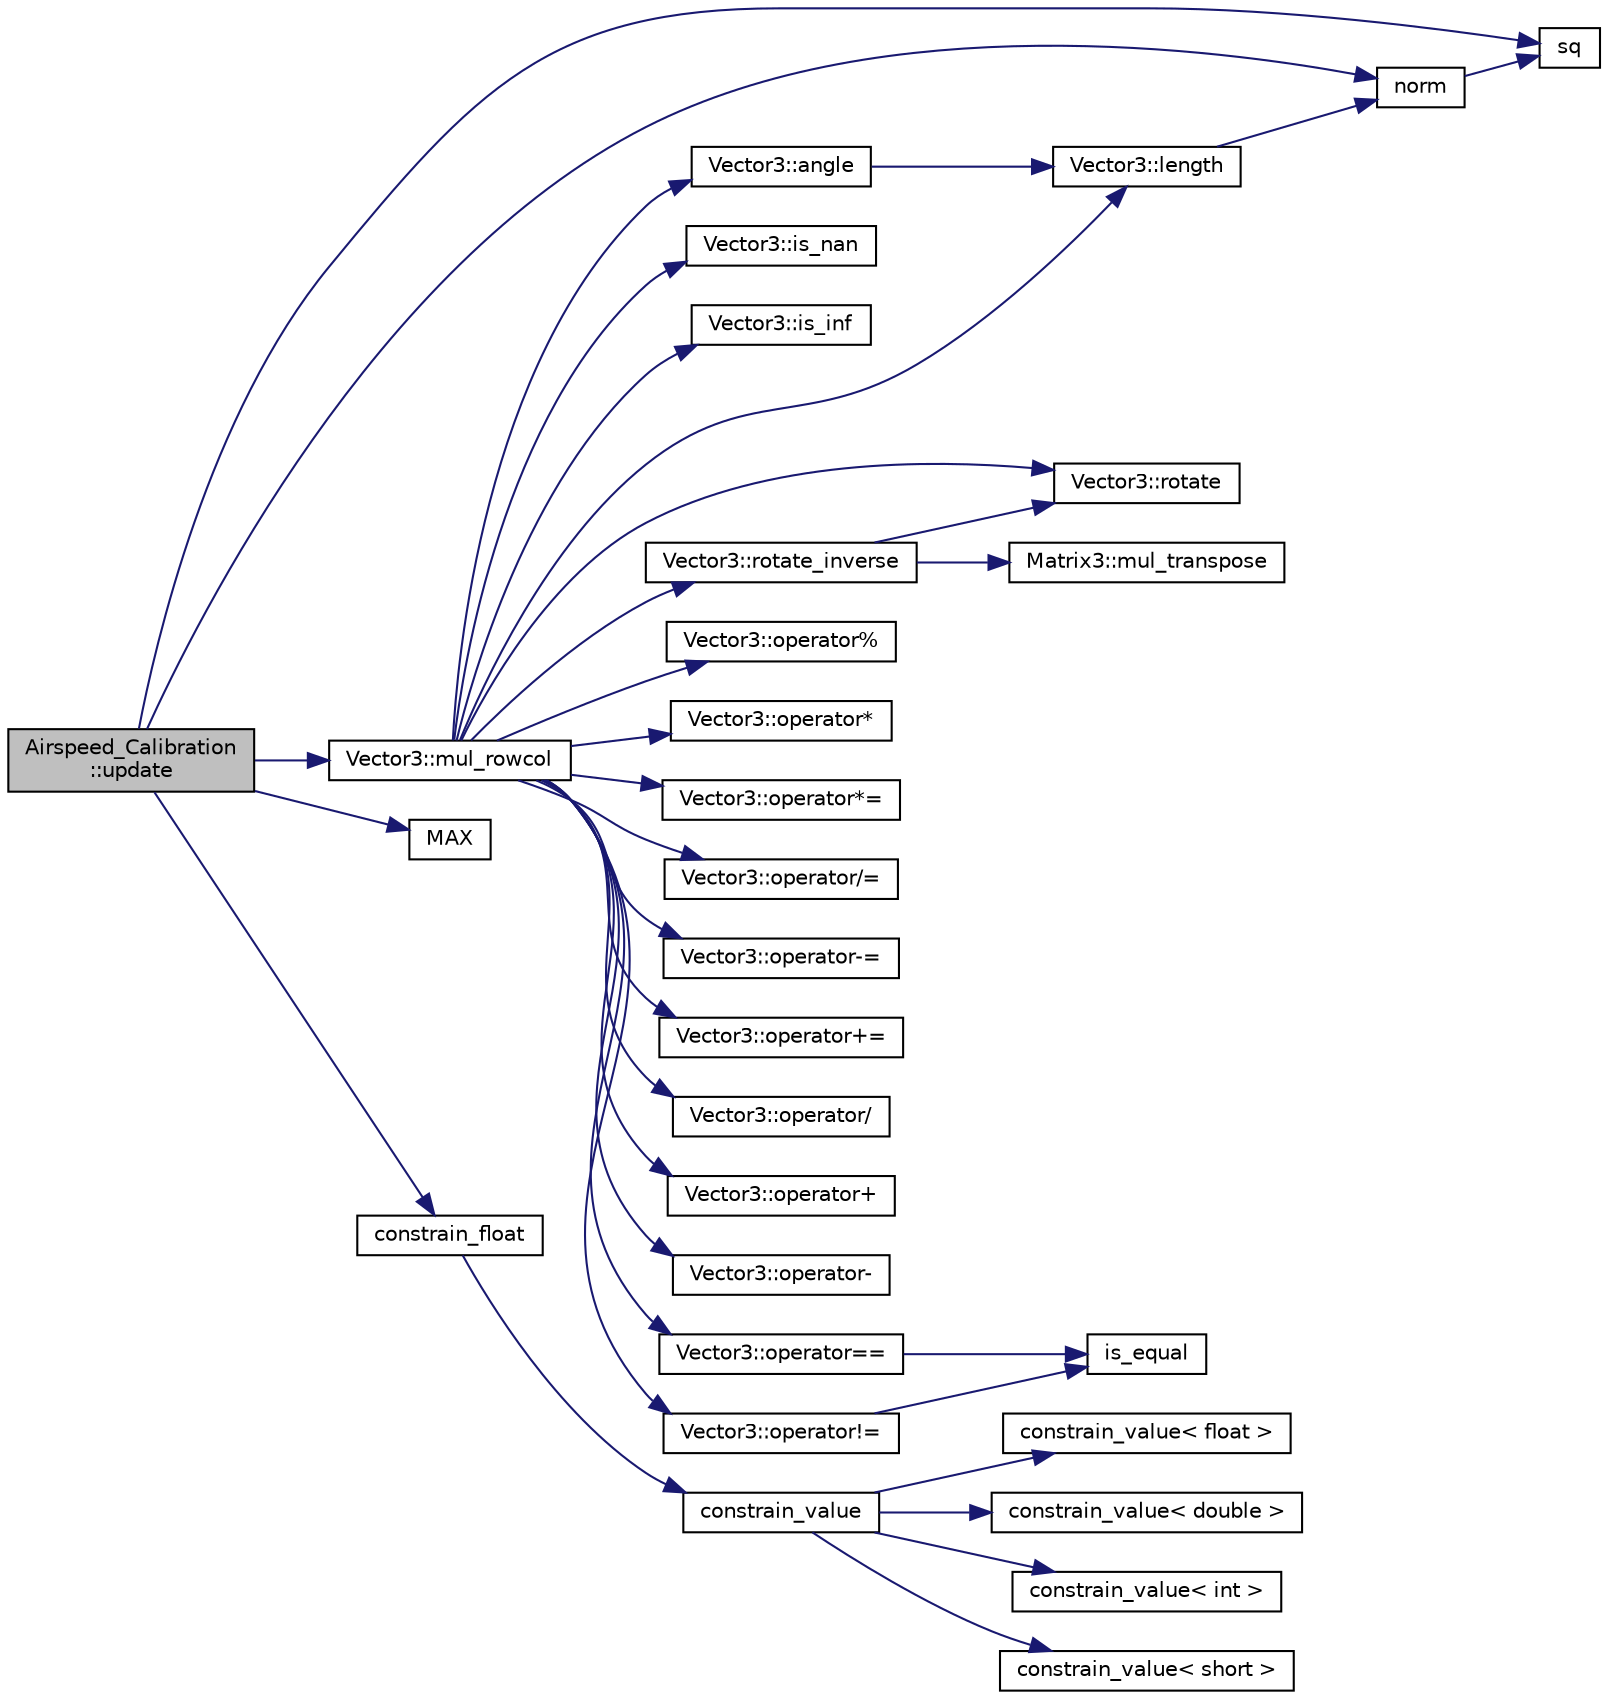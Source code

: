 digraph "Airspeed_Calibration::update"
{
 // INTERACTIVE_SVG=YES
  edge [fontname="Helvetica",fontsize="10",labelfontname="Helvetica",labelfontsize="10"];
  node [fontname="Helvetica",fontsize="10",shape=record];
  rankdir="LR";
  Node1 [label="Airspeed_Calibration\l::update",height=0.2,width=0.4,color="black", fillcolor="grey75", style="filled", fontcolor="black"];
  Node1 -> Node2 [color="midnightblue",fontsize="10",style="solid",fontname="Helvetica"];
  Node2 [label="norm",height=0.2,width=0.4,color="black", fillcolor="white", style="filled",URL="$AP__Math_8h.html#adc76d4a5e5c9ae8cb7ab17b55c40d636"];
  Node2 -> Node3 [color="midnightblue",fontsize="10",style="solid",fontname="Helvetica"];
  Node3 [label="sq",height=0.2,width=0.4,color="black", fillcolor="white", style="filled",URL="$AP__Math_8h.html#a0375e3d67fd3911cacee5c3e1408c0f2"];
  Node1 -> Node3 [color="midnightblue",fontsize="10",style="solid",fontname="Helvetica"];
  Node1 -> Node4 [color="midnightblue",fontsize="10",style="solid",fontname="Helvetica"];
  Node4 [label="Vector3::mul_rowcol",height=0.2,width=0.4,color="black", fillcolor="white", style="filled",URL="$classVector3.html#a8f5129ceffea6ebb57ab7adda9f1a960"];
  Node4 -> Node5 [color="midnightblue",fontsize="10",style="solid",fontname="Helvetica"];
  Node5 [label="Vector3::rotate",height=0.2,width=0.4,color="black", fillcolor="white", style="filled",URL="$classVector3.html#a53d5701ae2db9492944550927279b7b8"];
  Node4 -> Node6 [color="midnightblue",fontsize="10",style="solid",fontname="Helvetica"];
  Node6 [label="Vector3::rotate_inverse",height=0.2,width=0.4,color="black", fillcolor="white", style="filled",URL="$classVector3.html#a54af2cdf84d76ad47bdb4f7f43ccb7e8"];
  Node6 -> Node5 [color="midnightblue",fontsize="10",style="solid",fontname="Helvetica"];
  Node6 -> Node7 [color="midnightblue",fontsize="10",style="solid",fontname="Helvetica"];
  Node7 [label="Matrix3::mul_transpose",height=0.2,width=0.4,color="black", fillcolor="white", style="filled",URL="$classMatrix3.html#a3705734aec6b67d729011cd792d7398a"];
  Node4 -> Node8 [color="midnightblue",fontsize="10",style="solid",fontname="Helvetica"];
  Node8 [label="Vector3::length",height=0.2,width=0.4,color="black", fillcolor="white", style="filled",URL="$classVector3.html#ac1fd5514e368a1e1c2d13f71eda18345"];
  Node8 -> Node2 [color="midnightblue",fontsize="10",style="solid",fontname="Helvetica"];
  Node4 -> Node9 [color="midnightblue",fontsize="10",style="solid",fontname="Helvetica"];
  Node9 [label="Vector3::operator%",height=0.2,width=0.4,color="black", fillcolor="white", style="filled",URL="$classVector3.html#a12f74d30cec197755b7b0ae7a6eff8ed"];
  Node4 -> Node10 [color="midnightblue",fontsize="10",style="solid",fontname="Helvetica"];
  Node10 [label="Vector3::operator*",height=0.2,width=0.4,color="black", fillcolor="white", style="filled",URL="$classVector3.html#aa4a70919dbe23128b5c21880d14117ff"];
  Node4 -> Node11 [color="midnightblue",fontsize="10",style="solid",fontname="Helvetica"];
  Node11 [label="Vector3::operator*=",height=0.2,width=0.4,color="black", fillcolor="white", style="filled",URL="$classVector3.html#a16d4c65ff0414abdee8d2390e24ec029"];
  Node4 -> Node12 [color="midnightblue",fontsize="10",style="solid",fontname="Helvetica"];
  Node12 [label="Vector3::operator/=",height=0.2,width=0.4,color="black", fillcolor="white", style="filled",URL="$classVector3.html#a4c7319491d29912f2a37ab155d8d4836"];
  Node4 -> Node13 [color="midnightblue",fontsize="10",style="solid",fontname="Helvetica"];
  Node13 [label="Vector3::operator-=",height=0.2,width=0.4,color="black", fillcolor="white", style="filled",URL="$classVector3.html#ad250f3c02d0c9e68743a0d3c860a24be"];
  Node4 -> Node14 [color="midnightblue",fontsize="10",style="solid",fontname="Helvetica"];
  Node14 [label="Vector3::operator+=",height=0.2,width=0.4,color="black", fillcolor="white", style="filled",URL="$classVector3.html#a61f4435f1946edce37051a37ccdc957e"];
  Node4 -> Node15 [color="midnightblue",fontsize="10",style="solid",fontname="Helvetica"];
  Node15 [label="Vector3::operator/",height=0.2,width=0.4,color="black", fillcolor="white", style="filled",URL="$classVector3.html#a5decdda190f59ce3604a09e7ddca7044"];
  Node4 -> Node16 [color="midnightblue",fontsize="10",style="solid",fontname="Helvetica"];
  Node16 [label="Vector3::operator+",height=0.2,width=0.4,color="black", fillcolor="white", style="filled",URL="$classVector3.html#ad3f859979bfb1ac2a6f8cb7c2289f6e8"];
  Node4 -> Node17 [color="midnightblue",fontsize="10",style="solid",fontname="Helvetica"];
  Node17 [label="Vector3::operator-",height=0.2,width=0.4,color="black", fillcolor="white", style="filled",URL="$classVector3.html#aacf7a1058a8f0e5c9003f99064ee3c82"];
  Node4 -> Node18 [color="midnightblue",fontsize="10",style="solid",fontname="Helvetica"];
  Node18 [label="Vector3::operator==",height=0.2,width=0.4,color="black", fillcolor="white", style="filled",URL="$classVector3.html#a2d69a5338d210951eef5a8b0c3b7d70b"];
  Node18 -> Node19 [color="midnightblue",fontsize="10",style="solid",fontname="Helvetica"];
  Node19 [label="is_equal",height=0.2,width=0.4,color="black", fillcolor="white", style="filled",URL="$AP__Math_8cpp.html#accbd9f8bbc0adacd51efa66fad490c24"];
  Node4 -> Node20 [color="midnightblue",fontsize="10",style="solid",fontname="Helvetica"];
  Node20 [label="Vector3::operator!=",height=0.2,width=0.4,color="black", fillcolor="white", style="filled",URL="$classVector3.html#a5cae410d5dbf6024c1a3050c09be0cfb"];
  Node20 -> Node19 [color="midnightblue",fontsize="10",style="solid",fontname="Helvetica"];
  Node4 -> Node21 [color="midnightblue",fontsize="10",style="solid",fontname="Helvetica"];
  Node21 [label="Vector3::is_nan",height=0.2,width=0.4,color="black", fillcolor="white", style="filled",URL="$classVector3.html#a076ee3d40e645623b54650cca5ae6df7"];
  Node4 -> Node22 [color="midnightblue",fontsize="10",style="solid",fontname="Helvetica"];
  Node22 [label="Vector3::is_inf",height=0.2,width=0.4,color="black", fillcolor="white", style="filled",URL="$classVector3.html#aa62985d395985b7047835c5fc6ab8092"];
  Node4 -> Node23 [color="midnightblue",fontsize="10",style="solid",fontname="Helvetica"];
  Node23 [label="Vector3::angle",height=0.2,width=0.4,color="black", fillcolor="white", style="filled",URL="$classVector3.html#a18bfe1070834a2f06b913ecc6e440195"];
  Node23 -> Node8 [color="midnightblue",fontsize="10",style="solid",fontname="Helvetica"];
  Node1 -> Node24 [color="midnightblue",fontsize="10",style="solid",fontname="Helvetica"];
  Node24 [label="MAX",height=0.2,width=0.4,color="black", fillcolor="white", style="filled",URL="$AP__Math_8h.html#a5c0b5c82749ac54970b2699d3c10ee9b"];
  Node1 -> Node25 [color="midnightblue",fontsize="10",style="solid",fontname="Helvetica"];
  Node25 [label="constrain_float",height=0.2,width=0.4,color="black", fillcolor="white", style="filled",URL="$AP__Math_8h.html#ad525609d9dba6ffa556a0fbf08a3f9b4"];
  Node25 -> Node26 [color="midnightblue",fontsize="10",style="solid",fontname="Helvetica"];
  Node26 [label="constrain_value",height=0.2,width=0.4,color="black", fillcolor="white", style="filled",URL="$AP__Math_8h.html#a20e8f8671c282c69c1954652b6d61585"];
  Node26 -> Node27 [color="midnightblue",fontsize="10",style="solid",fontname="Helvetica"];
  Node27 [label="constrain_value\< int \>",height=0.2,width=0.4,color="black", fillcolor="white", style="filled",URL="$AP__Math_8cpp.html#a37e8e901754cb9c8e53a8e3030c82c50"];
  Node26 -> Node28 [color="midnightblue",fontsize="10",style="solid",fontname="Helvetica"];
  Node28 [label="constrain_value\< short \>",height=0.2,width=0.4,color="black", fillcolor="white", style="filled",URL="$AP__Math_8cpp.html#afdbe107ec1987d318a6347816fbf2b89"];
  Node26 -> Node29 [color="midnightblue",fontsize="10",style="solid",fontname="Helvetica"];
  Node29 [label="constrain_value\< float \>",height=0.2,width=0.4,color="black", fillcolor="white", style="filled",URL="$AP__Math_8cpp.html#ae6c621670c214da687de21d4e3a92587"];
  Node26 -> Node30 [color="midnightblue",fontsize="10",style="solid",fontname="Helvetica"];
  Node30 [label="constrain_value\< double \>",height=0.2,width=0.4,color="black", fillcolor="white", style="filled",URL="$AP__Math_8cpp.html#afe3990b00e9abc43fa97dfaf8e32f5c4"];
}
